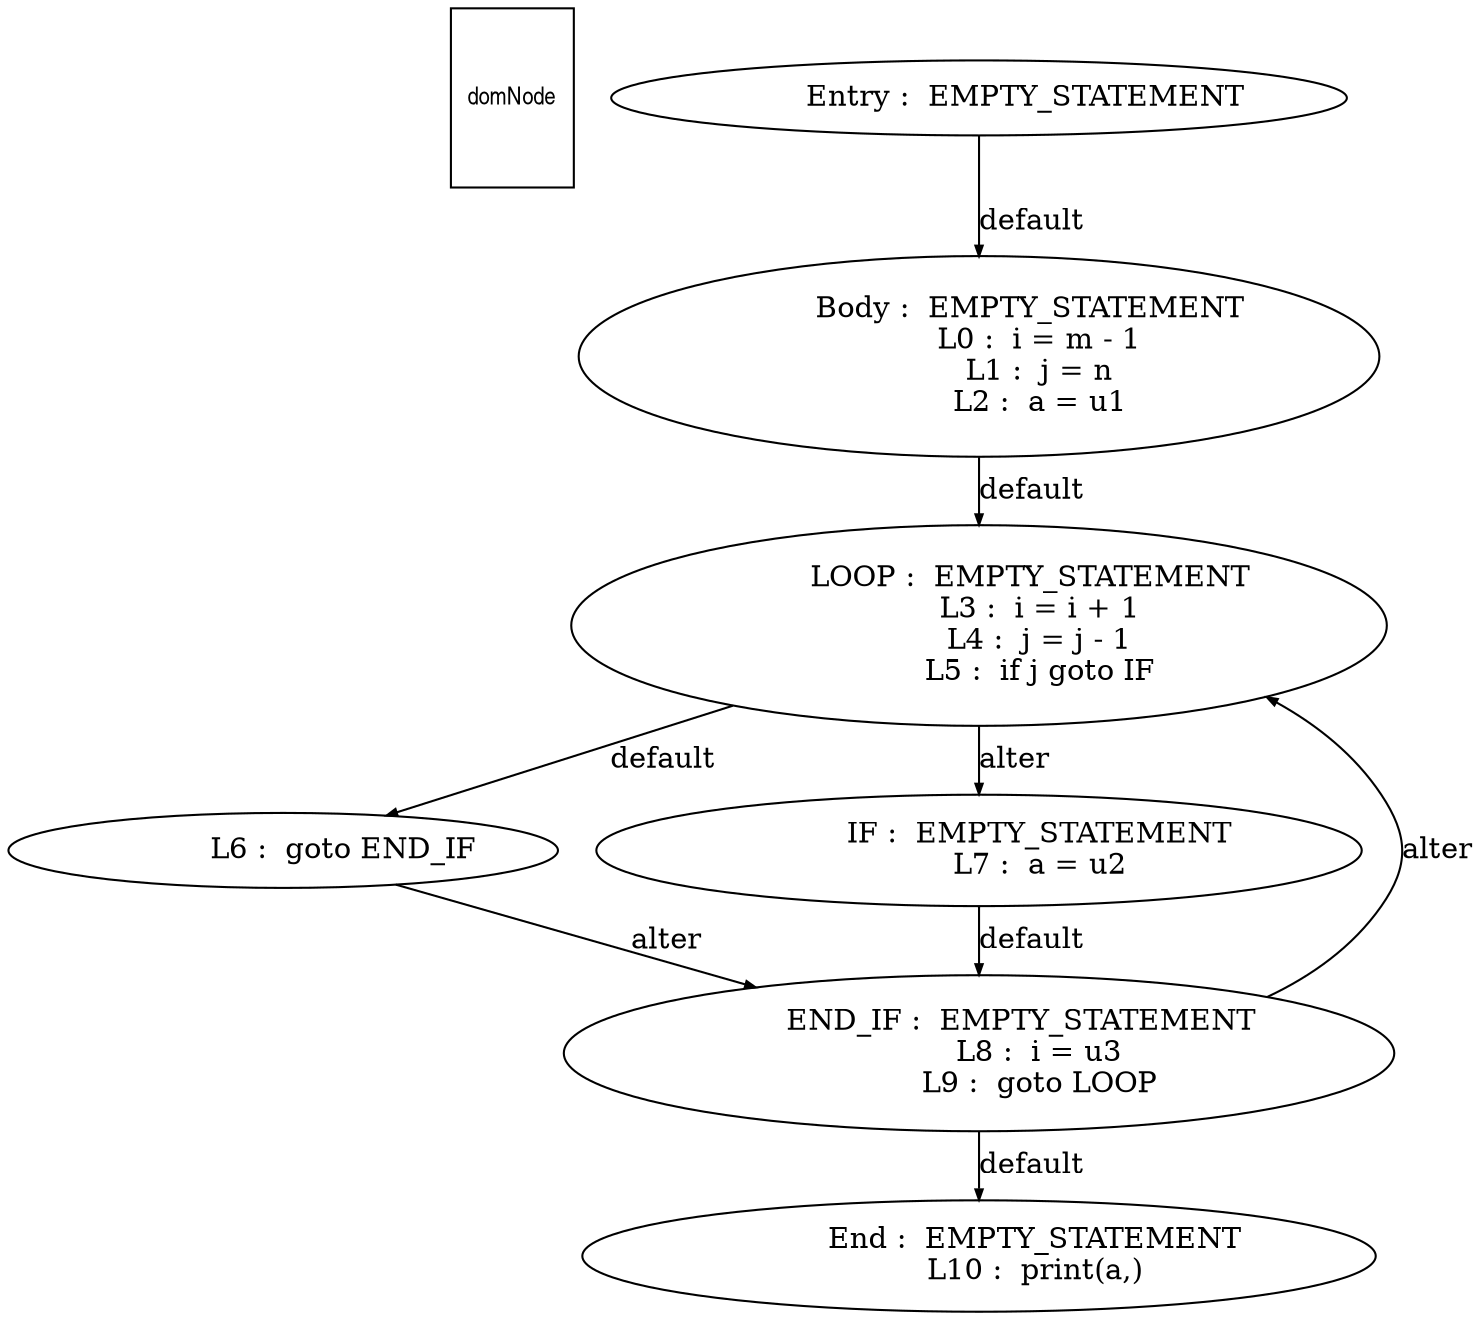 digraph G {
  ranksep=.25;
  edge [arrowsize=.5]
  domNode [shape=rectangle, fontname="ArialNarrow",
        fontsize=12,  height=1.2];
  "           Body :  EMPTY_STATEMENT
             L0 :  i = m - 1
             L1 :  j = n
             L2 :  a = u1
"; "           LOOP :  EMPTY_STATEMENT
             L3 :  i = i + 1
             L4 :  j = j - 1
             L5 :  if j goto IF
"; "             L6 :  goto END_IF
"; "             IF :  EMPTY_STATEMENT
             L7 :  a = u2
"; "         END_IF :  EMPTY_STATEMENT
             L8 :  i = u3
             L9 :  goto LOOP
"; "          Entry :  EMPTY_STATEMENT
"; "            End :  EMPTY_STATEMENT
            L10 :  print(a,)
"; 
  "           Body :  EMPTY_STATEMENT
             L0 :  i = m - 1
             L1 :  j = n
             L2 :  a = u1
" -> "           LOOP :  EMPTY_STATEMENT
             L3 :  i = i + 1
             L4 :  j = j - 1
             L5 :  if j goto IF
"  [label="default"];
  "           LOOP :  EMPTY_STATEMENT
             L3 :  i = i + 1
             L4 :  j = j - 1
             L5 :  if j goto IF
" -> "             L6 :  goto END_IF
"  [label="default"];
  "           LOOP :  EMPTY_STATEMENT
             L3 :  i = i + 1
             L4 :  j = j - 1
             L5 :  if j goto IF
" -> "             IF :  EMPTY_STATEMENT
             L7 :  a = u2
"  [label="alter"];
  "             L6 :  goto END_IF
" -> "         END_IF :  EMPTY_STATEMENT
             L8 :  i = u3
             L9 :  goto LOOP
"  [label="alter"];
  "             IF :  EMPTY_STATEMENT
             L7 :  a = u2
" -> "         END_IF :  EMPTY_STATEMENT
             L8 :  i = u3
             L9 :  goto LOOP
"  [label="default"];
  "         END_IF :  EMPTY_STATEMENT
             L8 :  i = u3
             L9 :  goto LOOP
" -> "            End :  EMPTY_STATEMENT
            L10 :  print(a,)
"  [label="default"];
  "         END_IF :  EMPTY_STATEMENT
             L8 :  i = u3
             L9 :  goto LOOP
" -> "           LOOP :  EMPTY_STATEMENT
             L3 :  i = i + 1
             L4 :  j = j - 1
             L5 :  if j goto IF
"  [label="alter"];
  "          Entry :  EMPTY_STATEMENT
" -> "           Body :  EMPTY_STATEMENT
             L0 :  i = m - 1
             L1 :  j = n
             L2 :  a = u1
"  [label="default"];
}
